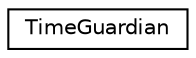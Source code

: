digraph "Graphical Class Hierarchy"
{
 // LATEX_PDF_SIZE
  edge [fontname="Helvetica",fontsize="10",labelfontname="Helvetica",labelfontsize="10"];
  node [fontname="Helvetica",fontsize="10",shape=record];
  rankdir="LR";
  Node0 [label="TimeGuardian",height=0.2,width=0.4,color="black", fillcolor="white", style="filled",URL="$class_time_guardian.html",tooltip=" "];
}
